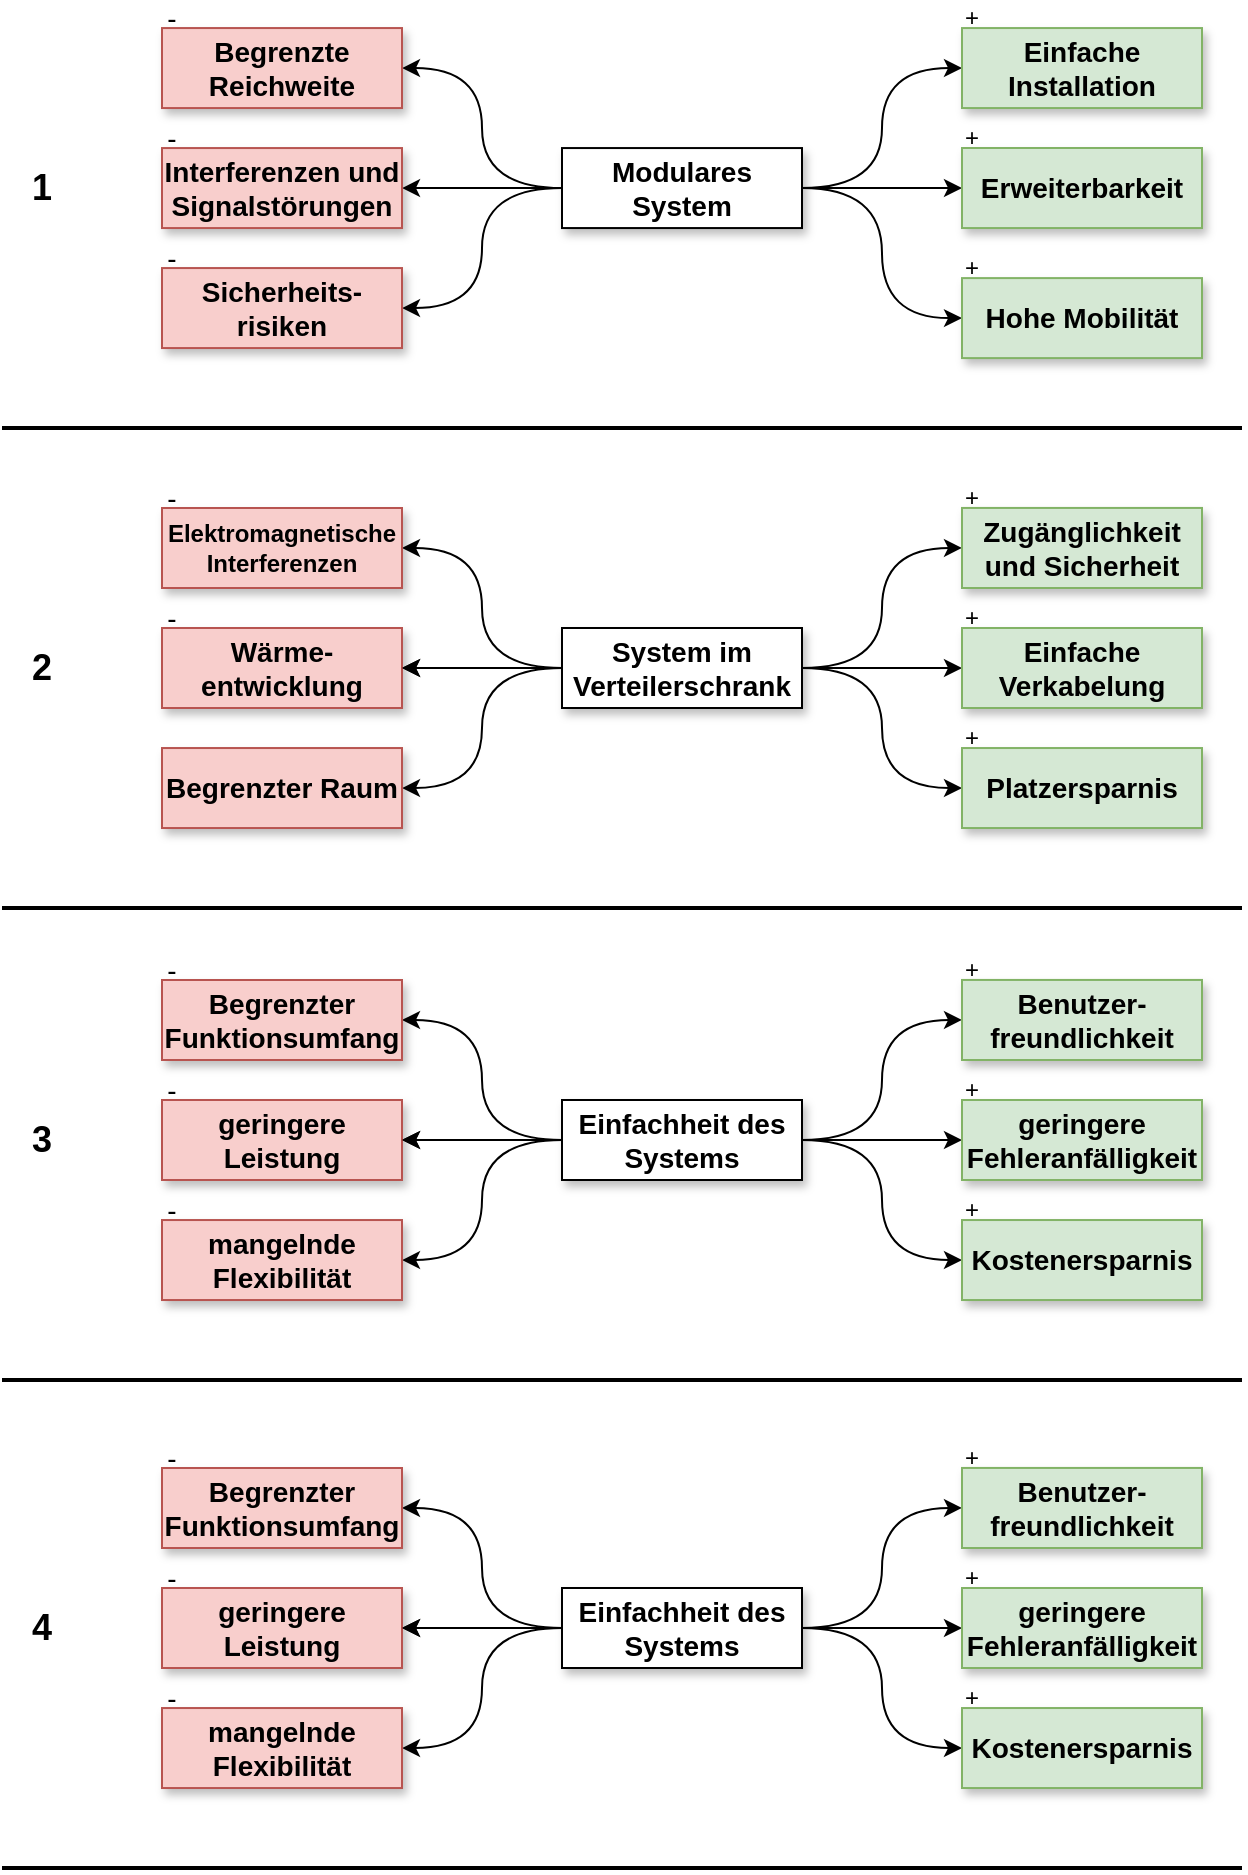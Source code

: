 <mxfile version="21.5.0" type="github">
  <diagram name="Page-1" id="929967ad-93f9-6ef4-fab6-5d389245f69c">
    <mxGraphModel dx="2593" dy="1324" grid="1" gridSize="10" guides="1" tooltips="1" connect="1" arrows="1" fold="1" page="1" pageScale="1.5" pageWidth="827" pageHeight="1169" background="none" math="0" shadow="0">
      <root>
        <mxCell id="0" style=";html=1;" />
        <mxCell id="1" style=";html=1;" parent="0" />
        <mxCell id="RZlHpujkm4N8venH7ORw-78" style="edgeStyle=orthogonalEdgeStyle;rounded=0;orthogonalLoop=1;jettySize=auto;html=1;exitX=1;exitY=0.5;exitDx=0;exitDy=0;entryX=0;entryY=0.5;entryDx=0;entryDy=0;curved=1;" edge="1" parent="1" source="RZlHpujkm4N8venH7ORw-34" target="RZlHpujkm4N8venH7ORw-35">
          <mxGeometry relative="1" as="geometry" />
        </mxCell>
        <mxCell id="RZlHpujkm4N8venH7ORw-79" style="edgeStyle=orthogonalEdgeStyle;rounded=0;orthogonalLoop=1;jettySize=auto;html=1;exitX=0;exitY=0.5;exitDx=0;exitDy=0;entryX=1;entryY=0.5;entryDx=0;entryDy=0;curved=1;" edge="1" parent="1" source="RZlHpujkm4N8venH7ORw-34" target="RZlHpujkm4N8venH7ORw-40">
          <mxGeometry relative="1" as="geometry" />
        </mxCell>
        <mxCell id="RZlHpujkm4N8venH7ORw-80" style="edgeStyle=orthogonalEdgeStyle;rounded=0;orthogonalLoop=1;jettySize=auto;html=1;exitX=1;exitY=0.5;exitDx=0;exitDy=0;entryX=0;entryY=0.5;entryDx=0;entryDy=0;curved=1;" edge="1" parent="1" source="RZlHpujkm4N8venH7ORw-34" target="RZlHpujkm4N8venH7ORw-36">
          <mxGeometry relative="1" as="geometry" />
        </mxCell>
        <mxCell id="RZlHpujkm4N8venH7ORw-81" style="edgeStyle=orthogonalEdgeStyle;rounded=0;orthogonalLoop=1;jettySize=auto;html=1;exitX=0;exitY=0.5;exitDx=0;exitDy=0;entryX=1;entryY=0.5;entryDx=0;entryDy=0;" edge="1" parent="1" source="RZlHpujkm4N8venH7ORw-34" target="RZlHpujkm4N8venH7ORw-39">
          <mxGeometry relative="1" as="geometry" />
        </mxCell>
        <mxCell id="RZlHpujkm4N8venH7ORw-82" style="edgeStyle=orthogonalEdgeStyle;rounded=0;orthogonalLoop=1;jettySize=auto;html=1;exitX=1;exitY=0.5;exitDx=0;exitDy=0;entryX=0;entryY=0.5;entryDx=0;entryDy=0;curved=1;" edge="1" parent="1" source="RZlHpujkm4N8venH7ORw-34" target="RZlHpujkm4N8venH7ORw-37">
          <mxGeometry relative="1" as="geometry" />
        </mxCell>
        <mxCell id="RZlHpujkm4N8venH7ORw-83" style="edgeStyle=orthogonalEdgeStyle;rounded=0;orthogonalLoop=1;jettySize=auto;html=1;exitX=0;exitY=0.5;exitDx=0;exitDy=0;entryX=1;entryY=0.5;entryDx=0;entryDy=0;curved=1;" edge="1" parent="1" source="RZlHpujkm4N8venH7ORw-34" target="RZlHpujkm4N8venH7ORw-38">
          <mxGeometry relative="1" as="geometry" />
        </mxCell>
        <mxCell id="RZlHpujkm4N8venH7ORw-34" value="System im Verteilerschrank" style="rounded=0;whiteSpace=wrap;html=1;fontStyle=1;fontSize=14;shadow=1;" vertex="1" parent="1">
          <mxGeometry x="400" y="500" width="120" height="40" as="geometry" />
        </mxCell>
        <mxCell id="RZlHpujkm4N8venH7ORw-35" value="Platzersparnis" style="whiteSpace=wrap;html=1;fontSize=14;rounded=0;fontStyle=1;fillColor=#d5e8d4;strokeColor=#82b366;shadow=1;" vertex="1" parent="1">
          <mxGeometry x="600" y="560.02" width="120" height="40" as="geometry" />
        </mxCell>
        <mxCell id="RZlHpujkm4N8venH7ORw-36" value="Einfache Verkabelung" style="whiteSpace=wrap;html=1;fontSize=14;rounded=0;fontStyle=1;fillColor=#d5e8d4;strokeColor=#82b366;shadow=1;" vertex="1" parent="1">
          <mxGeometry x="600" y="500" width="120" height="40" as="geometry" />
        </mxCell>
        <mxCell id="RZlHpujkm4N8venH7ORw-37" value="Zugänglichkeit und Sicherheit" style="whiteSpace=wrap;html=1;fontSize=14;rounded=0;fontStyle=1;fillColor=#d5e8d4;strokeColor=#82b366;shadow=1;" vertex="1" parent="1">
          <mxGeometry x="600" y="439.97" width="120" height="40.03" as="geometry" />
        </mxCell>
        <mxCell id="RZlHpujkm4N8venH7ORw-38" value="Elektromagnetische Interferenzen" style="whiteSpace=wrap;html=1;fontSize=12;rounded=0;fontStyle=1;fillColor=#f8cecc;strokeColor=#b85450;shadow=1;" vertex="1" parent="1">
          <mxGeometry x="200" y="440" width="120" height="40" as="geometry" />
        </mxCell>
        <mxCell id="RZlHpujkm4N8venH7ORw-39" value="Wärme-entwicklung" style="whiteSpace=wrap;html=1;fontSize=14;rounded=0;fontStyle=1;fillColor=#f8cecc;strokeColor=#b85450;shadow=1;" vertex="1" parent="1">
          <mxGeometry x="200" y="500" width="120" height="40" as="geometry" />
        </mxCell>
        <mxCell id="RZlHpujkm4N8venH7ORw-40" value="Begrenzter Raum" style="whiteSpace=wrap;html=1;fontSize=14;rounded=0;fontStyle=1;fillColor=#f8cecc;strokeColor=#b85450;shadow=1;" vertex="1" parent="1">
          <mxGeometry x="200" y="560.02" width="120" height="40" as="geometry" />
        </mxCell>
        <mxCell id="RZlHpujkm4N8venH7ORw-43" value="" style="endArrow=none;html=1;rounded=0;strokeWidth=2;" edge="1" parent="1">
          <mxGeometry width="50" height="50" relative="1" as="geometry">
            <mxPoint x="120" y="640" as="sourcePoint" />
            <mxPoint x="740" y="640" as="targetPoint" />
          </mxGeometry>
        </mxCell>
        <mxCell id="RZlHpujkm4N8venH7ORw-44" value="2" style="rounded=0;whiteSpace=wrap;html=1;strokeColor=none;fontSize=18;fontStyle=1;fillColor=none;" vertex="1" parent="1">
          <mxGeometry x="120" y="500" width="40" height="40" as="geometry" />
        </mxCell>
        <mxCell id="RZlHpujkm4N8venH7ORw-45" value="+" style="rounded=0;whiteSpace=wrap;html=1;fillColor=none;strokeColor=none;" vertex="1" parent="1">
          <mxGeometry x="600" y="549.99" width="10" height="10" as="geometry" />
        </mxCell>
        <mxCell id="RZlHpujkm4N8venH7ORw-46" value="+" style="rounded=0;whiteSpace=wrap;html=1;fillColor=none;strokeColor=none;" vertex="1" parent="1">
          <mxGeometry x="600" y="489.97" width="10" height="10" as="geometry" />
        </mxCell>
        <mxCell id="RZlHpujkm4N8venH7ORw-47" value="+" style="rounded=0;whiteSpace=wrap;html=1;fillColor=none;strokeColor=none;" vertex="1" parent="1">
          <mxGeometry x="600" y="430" width="10" height="10" as="geometry" />
        </mxCell>
        <mxCell id="RZlHpujkm4N8venH7ORw-48" value="-" style="rounded=0;whiteSpace=wrap;html=1;fillColor=none;strokeColor=none;fontSize=14;" vertex="1" parent="1">
          <mxGeometry x="200" y="570" width="10" height="10" as="geometry" />
        </mxCell>
        <mxCell id="RZlHpujkm4N8venH7ORw-49" value="-" style="rounded=0;whiteSpace=wrap;html=1;fillColor=none;strokeColor=none;fontSize=14;" vertex="1" parent="1">
          <mxGeometry x="200" y="490" width="10" height="10" as="geometry" />
        </mxCell>
        <mxCell id="RZlHpujkm4N8venH7ORw-50" value="-" style="rounded=0;whiteSpace=wrap;html=1;fillColor=none;strokeColor=none;fontSize=14;" vertex="1" parent="1">
          <mxGeometry x="200" y="430" width="10" height="10" as="geometry" />
        </mxCell>
        <mxCell id="RZlHpujkm4N8venH7ORw-72" style="edgeStyle=orthogonalEdgeStyle;rounded=0;orthogonalLoop=1;jettySize=auto;html=1;exitX=0;exitY=0.5;exitDx=0;exitDy=0;entryX=1;entryY=0.5;entryDx=0;entryDy=0;curved=1;" edge="1" parent="1" source="RZlHpujkm4N8venH7ORw-55" target="RZlHpujkm4N8venH7ORw-60">
          <mxGeometry relative="1" as="geometry" />
        </mxCell>
        <mxCell id="RZlHpujkm4N8venH7ORw-73" style="edgeStyle=orthogonalEdgeStyle;rounded=0;orthogonalLoop=1;jettySize=auto;html=1;exitX=0;exitY=0.5;exitDx=0;exitDy=0;entryX=1;entryY=0.5;entryDx=0;entryDy=0;curved=1;" edge="1" parent="1" source="RZlHpujkm4N8venH7ORw-55" target="RZlHpujkm4N8venH7ORw-59">
          <mxGeometry relative="1" as="geometry" />
        </mxCell>
        <mxCell id="RZlHpujkm4N8venH7ORw-74" style="edgeStyle=orthogonalEdgeStyle;rounded=0;orthogonalLoop=1;jettySize=auto;html=1;exitX=0;exitY=0.5;exitDx=0;exitDy=0;entryX=1;entryY=0.5;entryDx=0;entryDy=0;curved=1;" edge="1" parent="1" source="RZlHpujkm4N8venH7ORw-55" target="RZlHpujkm4N8venH7ORw-61">
          <mxGeometry relative="1" as="geometry" />
        </mxCell>
        <mxCell id="RZlHpujkm4N8venH7ORw-75" style="edgeStyle=orthogonalEdgeStyle;rounded=0;orthogonalLoop=1;jettySize=auto;html=1;exitX=1;exitY=0.5;exitDx=0;exitDy=0;entryX=0;entryY=0.5;entryDx=0;entryDy=0;curved=1;" edge="1" parent="1" source="RZlHpujkm4N8venH7ORw-55" target="RZlHpujkm4N8venH7ORw-57">
          <mxGeometry relative="1" as="geometry" />
        </mxCell>
        <mxCell id="RZlHpujkm4N8venH7ORw-76" style="edgeStyle=orthogonalEdgeStyle;rounded=0;orthogonalLoop=1;jettySize=auto;html=1;exitX=1;exitY=0.5;exitDx=0;exitDy=0;entryX=0;entryY=0.5;entryDx=0;entryDy=0;curved=1;" edge="1" parent="1" source="RZlHpujkm4N8venH7ORw-55" target="RZlHpujkm4N8venH7ORw-58">
          <mxGeometry relative="1" as="geometry" />
        </mxCell>
        <mxCell id="RZlHpujkm4N8venH7ORw-77" style="edgeStyle=orthogonalEdgeStyle;rounded=0;orthogonalLoop=1;jettySize=auto;html=1;exitX=1;exitY=0.5;exitDx=0;exitDy=0;entryX=0;entryY=0.5;entryDx=0;entryDy=0;curved=1;" edge="1" parent="1" source="RZlHpujkm4N8venH7ORw-55" target="RZlHpujkm4N8venH7ORw-56">
          <mxGeometry relative="1" as="geometry" />
        </mxCell>
        <mxCell id="RZlHpujkm4N8venH7ORw-55" value="Modulares System" style="rounded=0;whiteSpace=wrap;html=1;fontStyle=1;fontSize=14;shadow=1;" vertex="1" parent="1">
          <mxGeometry x="400" y="260.03" width="120" height="40" as="geometry" />
        </mxCell>
        <mxCell id="RZlHpujkm4N8venH7ORw-56" value="Hohe Mobilität" style="whiteSpace=wrap;html=1;fontSize=14;rounded=0;fontStyle=1;fillColor=#d5e8d4;strokeColor=#82b366;shadow=1;" vertex="1" parent="1">
          <mxGeometry x="600" y="325.05" width="120" height="40" as="geometry" />
        </mxCell>
        <mxCell id="RZlHpujkm4N8venH7ORw-57" value="Einfache Installation" style="whiteSpace=wrap;html=1;fontSize=14;rounded=0;fontStyle=1;fillColor=#d5e8d4;strokeColor=#82b366;shadow=1;" vertex="1" parent="1">
          <mxGeometry x="600" y="200.03" width="120" height="40" as="geometry" />
        </mxCell>
        <mxCell id="RZlHpujkm4N8venH7ORw-58" value="Erweiterbarkeit" style="whiteSpace=wrap;html=1;fontSize=14;rounded=0;fontStyle=1;fillColor=#d5e8d4;strokeColor=#82b366;shadow=1;" vertex="1" parent="1">
          <mxGeometry x="600" y="260" width="120" height="40.03" as="geometry" />
        </mxCell>
        <mxCell id="RZlHpujkm4N8venH7ORw-59" value="Interferenzen und Signalstörungen" style="whiteSpace=wrap;html=1;fontSize=14;rounded=0;fontStyle=1;fillColor=#f8cecc;strokeColor=#b85450;shadow=1;" vertex="1" parent="1">
          <mxGeometry x="200" y="260.03" width="120" height="40" as="geometry" />
        </mxCell>
        <mxCell id="RZlHpujkm4N8venH7ORw-60" value="Begrenzte Reichweite" style="whiteSpace=wrap;html=1;fontSize=14;rounded=0;fontStyle=1;fillColor=#f8cecc;strokeColor=#b85450;shadow=1;" vertex="1" parent="1">
          <mxGeometry x="200" y="200.03" width="120" height="40" as="geometry" />
        </mxCell>
        <mxCell id="RZlHpujkm4N8venH7ORw-61" value="Sicherheits-risiken" style="whiteSpace=wrap;html=1;fontSize=14;rounded=0;fontStyle=1;fillColor=#f8cecc;strokeColor=#b85450;shadow=1;" vertex="1" parent="1">
          <mxGeometry x="200" y="320.03" width="120" height="40" as="geometry" />
        </mxCell>
        <mxCell id="RZlHpujkm4N8venH7ORw-64" value="" style="endArrow=none;html=1;rounded=0;strokeWidth=2;" edge="1" parent="1">
          <mxGeometry width="50" height="50" relative="1" as="geometry">
            <mxPoint x="120" y="400.03" as="sourcePoint" />
            <mxPoint x="740" y="400.03" as="targetPoint" />
          </mxGeometry>
        </mxCell>
        <mxCell id="RZlHpujkm4N8venH7ORw-65" value="1" style="rounded=0;whiteSpace=wrap;html=1;strokeColor=none;fontSize=18;fontStyle=1;fillColor=none;" vertex="1" parent="1">
          <mxGeometry x="120" y="260.03" width="40" height="40" as="geometry" />
        </mxCell>
        <mxCell id="RZlHpujkm4N8venH7ORw-66" value="+" style="rounded=0;whiteSpace=wrap;html=1;fillColor=none;strokeColor=none;" vertex="1" parent="1">
          <mxGeometry x="600" y="315.02" width="10" height="10" as="geometry" />
        </mxCell>
        <mxCell id="RZlHpujkm4N8venH7ORw-67" value="+" style="rounded=0;whiteSpace=wrap;html=1;fillColor=none;strokeColor=none;" vertex="1" parent="1">
          <mxGeometry x="600" y="190" width="10" height="10" as="geometry" />
        </mxCell>
        <mxCell id="RZlHpujkm4N8venH7ORw-68" value="+" style="rounded=0;whiteSpace=wrap;html=1;fillColor=none;strokeColor=none;" vertex="1" parent="1">
          <mxGeometry x="600" y="250.03" width="10" height="10" as="geometry" />
        </mxCell>
        <mxCell id="RZlHpujkm4N8venH7ORw-69" value="-" style="rounded=0;whiteSpace=wrap;html=1;fillColor=none;strokeColor=none;fontSize=14;" vertex="1" parent="1">
          <mxGeometry x="200" y="310.03" width="10" height="10" as="geometry" />
        </mxCell>
        <mxCell id="RZlHpujkm4N8venH7ORw-70" value="-" style="rounded=0;whiteSpace=wrap;html=1;fillColor=none;strokeColor=none;fontSize=14;" vertex="1" parent="1">
          <mxGeometry x="200" y="190.03" width="10" height="10" as="geometry" />
        </mxCell>
        <mxCell id="RZlHpujkm4N8venH7ORw-71" value="-" style="rounded=0;whiteSpace=wrap;html=1;fillColor=none;strokeColor=none;fontSize=14;" vertex="1" parent="1">
          <mxGeometry x="200" y="250.03" width="10" height="10" as="geometry" />
        </mxCell>
        <mxCell id="RZlHpujkm4N8venH7ORw-85" style="edgeStyle=orthogonalEdgeStyle;rounded=0;orthogonalLoop=1;jettySize=auto;html=1;exitX=0;exitY=0.5;exitDx=0;exitDy=0;entryX=1;entryY=0.5;entryDx=0;entryDy=0;curved=1;" edge="1" parent="1">
          <mxGeometry relative="1" as="geometry">
            <mxPoint x="400" y="519.99" as="sourcePoint" />
            <mxPoint x="320" y="519.99" as="targetPoint" />
          </mxGeometry>
        </mxCell>
        <mxCell id="RZlHpujkm4N8venH7ORw-87" style="edgeStyle=orthogonalEdgeStyle;rounded=0;orthogonalLoop=1;jettySize=auto;html=1;exitX=1;exitY=0.5;exitDx=0;exitDy=0;entryX=0;entryY=0.5;entryDx=0;entryDy=0;curved=1;" edge="1" source="RZlHpujkm4N8venH7ORw-93" target="RZlHpujkm4N8venH7ORw-94" parent="1">
          <mxGeometry relative="1" as="geometry" />
        </mxCell>
        <mxCell id="RZlHpujkm4N8venH7ORw-88" style="edgeStyle=orthogonalEdgeStyle;rounded=0;orthogonalLoop=1;jettySize=auto;html=1;exitX=0;exitY=0.5;exitDx=0;exitDy=0;entryX=1;entryY=0.5;entryDx=0;entryDy=0;curved=1;" edge="1" source="RZlHpujkm4N8venH7ORw-93" target="RZlHpujkm4N8venH7ORw-99" parent="1">
          <mxGeometry relative="1" as="geometry" />
        </mxCell>
        <mxCell id="RZlHpujkm4N8venH7ORw-89" style="edgeStyle=orthogonalEdgeStyle;rounded=0;orthogonalLoop=1;jettySize=auto;html=1;exitX=1;exitY=0.5;exitDx=0;exitDy=0;entryX=0;entryY=0.5;entryDx=0;entryDy=0;curved=1;" edge="1" source="RZlHpujkm4N8venH7ORw-93" target="RZlHpujkm4N8venH7ORw-95" parent="1">
          <mxGeometry relative="1" as="geometry" />
        </mxCell>
        <mxCell id="RZlHpujkm4N8venH7ORw-90" style="edgeStyle=orthogonalEdgeStyle;rounded=0;orthogonalLoop=1;jettySize=auto;html=1;exitX=0;exitY=0.5;exitDx=0;exitDy=0;entryX=1;entryY=0.5;entryDx=0;entryDy=0;" edge="1" source="RZlHpujkm4N8venH7ORw-93" target="RZlHpujkm4N8venH7ORw-98" parent="1">
          <mxGeometry relative="1" as="geometry" />
        </mxCell>
        <mxCell id="RZlHpujkm4N8venH7ORw-91" style="edgeStyle=orthogonalEdgeStyle;rounded=0;orthogonalLoop=1;jettySize=auto;html=1;exitX=1;exitY=0.5;exitDx=0;exitDy=0;entryX=0;entryY=0.5;entryDx=0;entryDy=0;curved=1;" edge="1" source="RZlHpujkm4N8venH7ORw-93" target="RZlHpujkm4N8venH7ORw-96" parent="1">
          <mxGeometry relative="1" as="geometry" />
        </mxCell>
        <mxCell id="RZlHpujkm4N8venH7ORw-92" style="edgeStyle=orthogonalEdgeStyle;rounded=0;orthogonalLoop=1;jettySize=auto;html=1;exitX=0;exitY=0.5;exitDx=0;exitDy=0;entryX=1;entryY=0.5;entryDx=0;entryDy=0;curved=1;" edge="1" source="RZlHpujkm4N8venH7ORw-93" target="RZlHpujkm4N8venH7ORw-97" parent="1">
          <mxGeometry relative="1" as="geometry" />
        </mxCell>
        <mxCell id="RZlHpujkm4N8venH7ORw-93" value="Einfachheit des Systems" style="rounded=0;whiteSpace=wrap;html=1;fontStyle=1;fontSize=14;shadow=1;" vertex="1" parent="1">
          <mxGeometry x="400" y="736" width="120" height="40" as="geometry" />
        </mxCell>
        <mxCell id="RZlHpujkm4N8venH7ORw-94" value="Kostenersparnis" style="whiteSpace=wrap;html=1;fontSize=14;rounded=0;fontStyle=1;fillColor=#d5e8d4;strokeColor=#82b366;shadow=1;" vertex="1" parent="1">
          <mxGeometry x="600" y="796.02" width="120" height="40" as="geometry" />
        </mxCell>
        <mxCell id="RZlHpujkm4N8venH7ORw-95" value="geringere Fehleranfälligkeit" style="whiteSpace=wrap;html=1;fontSize=14;rounded=0;fontStyle=1;fillColor=#d5e8d4;strokeColor=#82b366;shadow=1;" vertex="1" parent="1">
          <mxGeometry x="600" y="736" width="120" height="40" as="geometry" />
        </mxCell>
        <mxCell id="RZlHpujkm4N8venH7ORw-96" value="Benutzer-freundlichkeit" style="whiteSpace=wrap;html=1;fontSize=14;rounded=0;fontStyle=1;fillColor=#d5e8d4;strokeColor=#82b366;shadow=1;" vertex="1" parent="1">
          <mxGeometry x="600" y="675.97" width="120" height="40.03" as="geometry" />
        </mxCell>
        <mxCell id="RZlHpujkm4N8venH7ORw-97" value="Begrenzter Funktionsumfang" style="whiteSpace=wrap;html=1;fontSize=14;rounded=0;fontStyle=1;fillColor=#f8cecc;strokeColor=#b85450;shadow=1;" vertex="1" parent="1">
          <mxGeometry x="200" y="676" width="120" height="40" as="geometry" />
        </mxCell>
        <mxCell id="RZlHpujkm4N8venH7ORw-98" value="geringere Leistung" style="whiteSpace=wrap;html=1;fontSize=14;rounded=0;fontStyle=1;fillColor=#f8cecc;strokeColor=#b85450;shadow=1;" vertex="1" parent="1">
          <mxGeometry x="200" y="736" width="120" height="40" as="geometry" />
        </mxCell>
        <mxCell id="RZlHpujkm4N8venH7ORw-99" value="mangelnde Flexibilität" style="whiteSpace=wrap;html=1;fontSize=14;rounded=0;fontStyle=1;fillColor=#f8cecc;strokeColor=#b85450;shadow=1;" vertex="1" parent="1">
          <mxGeometry x="200" y="796.02" width="120" height="40" as="geometry" />
        </mxCell>
        <mxCell id="RZlHpujkm4N8venH7ORw-100" value="" style="endArrow=none;html=1;rounded=0;strokeWidth=2;" edge="1" parent="1">
          <mxGeometry width="50" height="50" relative="1" as="geometry">
            <mxPoint x="120" y="876" as="sourcePoint" />
            <mxPoint x="740" y="876" as="targetPoint" />
          </mxGeometry>
        </mxCell>
        <mxCell id="RZlHpujkm4N8venH7ORw-101" value="3" style="rounded=0;whiteSpace=wrap;html=1;strokeColor=none;fontSize=18;fontStyle=1;fillColor=none;" vertex="1" parent="1">
          <mxGeometry x="120" y="736" width="40" height="40" as="geometry" />
        </mxCell>
        <mxCell id="RZlHpujkm4N8venH7ORw-102" value="+" style="rounded=0;whiteSpace=wrap;html=1;fillColor=none;strokeColor=none;" vertex="1" parent="1">
          <mxGeometry x="600" y="785.99" width="10" height="10" as="geometry" />
        </mxCell>
        <mxCell id="RZlHpujkm4N8venH7ORw-103" value="+" style="rounded=0;whiteSpace=wrap;html=1;fillColor=none;strokeColor=none;" vertex="1" parent="1">
          <mxGeometry x="600" y="725.97" width="10" height="10" as="geometry" />
        </mxCell>
        <mxCell id="RZlHpujkm4N8venH7ORw-104" value="+" style="rounded=0;whiteSpace=wrap;html=1;fillColor=none;strokeColor=none;" vertex="1" parent="1">
          <mxGeometry x="600" y="666" width="10" height="10" as="geometry" />
        </mxCell>
        <mxCell id="RZlHpujkm4N8venH7ORw-105" value="-" style="rounded=0;whiteSpace=wrap;html=1;fillColor=none;strokeColor=none;fontSize=14;" vertex="1" parent="1">
          <mxGeometry x="200" y="786.02" width="10" height="10" as="geometry" />
        </mxCell>
        <mxCell id="RZlHpujkm4N8venH7ORw-106" value="-" style="rounded=0;whiteSpace=wrap;html=1;fillColor=none;strokeColor=none;fontSize=14;" vertex="1" parent="1">
          <mxGeometry x="200" y="726" width="10" height="10" as="geometry" />
        </mxCell>
        <mxCell id="RZlHpujkm4N8venH7ORw-107" value="-" style="rounded=0;whiteSpace=wrap;html=1;fillColor=none;strokeColor=none;fontSize=14;" vertex="1" parent="1">
          <mxGeometry x="200" y="666" width="10" height="10" as="geometry" />
        </mxCell>
        <mxCell id="RZlHpujkm4N8venH7ORw-108" style="edgeStyle=orthogonalEdgeStyle;rounded=0;orthogonalLoop=1;jettySize=auto;html=1;exitX=0;exitY=0.5;exitDx=0;exitDy=0;entryX=1;entryY=0.5;entryDx=0;entryDy=0;curved=1;" edge="1" parent="1">
          <mxGeometry relative="1" as="geometry">
            <mxPoint x="400" y="755.99" as="sourcePoint" />
            <mxPoint x="320" y="755.99" as="targetPoint" />
          </mxGeometry>
        </mxCell>
        <mxCell id="RZlHpujkm4N8venH7ORw-109" style="edgeStyle=orthogonalEdgeStyle;rounded=0;orthogonalLoop=1;jettySize=auto;html=1;exitX=1;exitY=0.5;exitDx=0;exitDy=0;entryX=0;entryY=0.5;entryDx=0;entryDy=0;curved=1;" edge="1" source="RZlHpujkm4N8venH7ORw-115" target="RZlHpujkm4N8venH7ORw-116" parent="1">
          <mxGeometry relative="1" as="geometry" />
        </mxCell>
        <mxCell id="RZlHpujkm4N8venH7ORw-110" style="edgeStyle=orthogonalEdgeStyle;rounded=0;orthogonalLoop=1;jettySize=auto;html=1;exitX=0;exitY=0.5;exitDx=0;exitDy=0;entryX=1;entryY=0.5;entryDx=0;entryDy=0;curved=1;" edge="1" source="RZlHpujkm4N8venH7ORw-115" target="RZlHpujkm4N8venH7ORw-121" parent="1">
          <mxGeometry relative="1" as="geometry" />
        </mxCell>
        <mxCell id="RZlHpujkm4N8venH7ORw-111" style="edgeStyle=orthogonalEdgeStyle;rounded=0;orthogonalLoop=1;jettySize=auto;html=1;exitX=1;exitY=0.5;exitDx=0;exitDy=0;entryX=0;entryY=0.5;entryDx=0;entryDy=0;curved=1;" edge="1" source="RZlHpujkm4N8venH7ORw-115" target="RZlHpujkm4N8venH7ORw-117" parent="1">
          <mxGeometry relative="1" as="geometry" />
        </mxCell>
        <mxCell id="RZlHpujkm4N8venH7ORw-112" style="edgeStyle=orthogonalEdgeStyle;rounded=0;orthogonalLoop=1;jettySize=auto;html=1;exitX=0;exitY=0.5;exitDx=0;exitDy=0;entryX=1;entryY=0.5;entryDx=0;entryDy=0;" edge="1" source="RZlHpujkm4N8venH7ORw-115" target="RZlHpujkm4N8venH7ORw-120" parent="1">
          <mxGeometry relative="1" as="geometry" />
        </mxCell>
        <mxCell id="RZlHpujkm4N8venH7ORw-113" style="edgeStyle=orthogonalEdgeStyle;rounded=0;orthogonalLoop=1;jettySize=auto;html=1;exitX=1;exitY=0.5;exitDx=0;exitDy=0;entryX=0;entryY=0.5;entryDx=0;entryDy=0;curved=1;" edge="1" source="RZlHpujkm4N8venH7ORw-115" target="RZlHpujkm4N8venH7ORw-118" parent="1">
          <mxGeometry relative="1" as="geometry" />
        </mxCell>
        <mxCell id="RZlHpujkm4N8venH7ORw-114" style="edgeStyle=orthogonalEdgeStyle;rounded=0;orthogonalLoop=1;jettySize=auto;html=1;exitX=0;exitY=0.5;exitDx=0;exitDy=0;entryX=1;entryY=0.5;entryDx=0;entryDy=0;curved=1;" edge="1" source="RZlHpujkm4N8venH7ORw-115" target="RZlHpujkm4N8venH7ORw-119" parent="1">
          <mxGeometry relative="1" as="geometry" />
        </mxCell>
        <mxCell id="RZlHpujkm4N8venH7ORw-115" value="Einfachheit des Systems" style="rounded=0;whiteSpace=wrap;html=1;fontStyle=1;fontSize=14;shadow=1;" vertex="1" parent="1">
          <mxGeometry x="400" y="980" width="120" height="40" as="geometry" />
        </mxCell>
        <mxCell id="RZlHpujkm4N8venH7ORw-116" value="Kostenersparnis" style="whiteSpace=wrap;html=1;fontSize=14;rounded=0;fontStyle=1;fillColor=#d5e8d4;strokeColor=#82b366;shadow=1;" vertex="1" parent="1">
          <mxGeometry x="600" y="1040.02" width="120" height="40" as="geometry" />
        </mxCell>
        <mxCell id="RZlHpujkm4N8venH7ORw-117" value="geringere Fehleranfälligkeit" style="whiteSpace=wrap;html=1;fontSize=14;rounded=0;fontStyle=1;fillColor=#d5e8d4;strokeColor=#82b366;shadow=1;" vertex="1" parent="1">
          <mxGeometry x="600" y="980" width="120" height="40" as="geometry" />
        </mxCell>
        <mxCell id="RZlHpujkm4N8venH7ORw-118" value="Benutzer-freundlichkeit" style="whiteSpace=wrap;html=1;fontSize=14;rounded=0;fontStyle=1;fillColor=#d5e8d4;strokeColor=#82b366;shadow=1;" vertex="1" parent="1">
          <mxGeometry x="600" y="919.97" width="120" height="40.03" as="geometry" />
        </mxCell>
        <mxCell id="RZlHpujkm4N8venH7ORw-119" value="Begrenzter Funktionsumfang" style="whiteSpace=wrap;html=1;fontSize=14;rounded=0;fontStyle=1;fillColor=#f8cecc;strokeColor=#b85450;shadow=1;" vertex="1" parent="1">
          <mxGeometry x="200" y="920" width="120" height="40" as="geometry" />
        </mxCell>
        <mxCell id="RZlHpujkm4N8venH7ORw-120" value="geringere Leistung" style="whiteSpace=wrap;html=1;fontSize=14;rounded=0;fontStyle=1;fillColor=#f8cecc;strokeColor=#b85450;shadow=1;" vertex="1" parent="1">
          <mxGeometry x="200" y="980" width="120" height="40" as="geometry" />
        </mxCell>
        <mxCell id="RZlHpujkm4N8venH7ORw-121" value="mangelnde Flexibilität" style="whiteSpace=wrap;html=1;fontSize=14;rounded=0;fontStyle=1;fillColor=#f8cecc;strokeColor=#b85450;shadow=1;" vertex="1" parent="1">
          <mxGeometry x="200" y="1040.02" width="120" height="40" as="geometry" />
        </mxCell>
        <mxCell id="RZlHpujkm4N8venH7ORw-122" value="" style="endArrow=none;html=1;rounded=0;strokeWidth=2;" edge="1" parent="1">
          <mxGeometry width="50" height="50" relative="1" as="geometry">
            <mxPoint x="120" y="1120" as="sourcePoint" />
            <mxPoint x="740" y="1120" as="targetPoint" />
          </mxGeometry>
        </mxCell>
        <mxCell id="RZlHpujkm4N8venH7ORw-123" value="4" style="rounded=0;whiteSpace=wrap;html=1;strokeColor=none;fontSize=18;fontStyle=1;fillColor=none;" vertex="1" parent="1">
          <mxGeometry x="120" y="980" width="40" height="40" as="geometry" />
        </mxCell>
        <mxCell id="RZlHpujkm4N8venH7ORw-124" value="+" style="rounded=0;whiteSpace=wrap;html=1;fillColor=none;strokeColor=none;" vertex="1" parent="1">
          <mxGeometry x="600" y="1029.99" width="10" height="10" as="geometry" />
        </mxCell>
        <mxCell id="RZlHpujkm4N8venH7ORw-125" value="+" style="rounded=0;whiteSpace=wrap;html=1;fillColor=none;strokeColor=none;" vertex="1" parent="1">
          <mxGeometry x="600" y="969.97" width="10" height="10" as="geometry" />
        </mxCell>
        <mxCell id="RZlHpujkm4N8venH7ORw-126" value="+" style="rounded=0;whiteSpace=wrap;html=1;fillColor=none;strokeColor=none;" vertex="1" parent="1">
          <mxGeometry x="600" y="910" width="10" height="10" as="geometry" />
        </mxCell>
        <mxCell id="RZlHpujkm4N8venH7ORw-127" value="-" style="rounded=0;whiteSpace=wrap;html=1;fillColor=none;strokeColor=none;fontSize=14;" vertex="1" parent="1">
          <mxGeometry x="200" y="1030.02" width="10" height="10" as="geometry" />
        </mxCell>
        <mxCell id="RZlHpujkm4N8venH7ORw-128" value="-" style="rounded=0;whiteSpace=wrap;html=1;fillColor=none;strokeColor=none;fontSize=14;" vertex="1" parent="1">
          <mxGeometry x="200" y="970" width="10" height="10" as="geometry" />
        </mxCell>
        <mxCell id="RZlHpujkm4N8venH7ORw-129" value="-" style="rounded=0;whiteSpace=wrap;html=1;fillColor=none;strokeColor=none;fontSize=14;" vertex="1" parent="1">
          <mxGeometry x="200" y="910" width="10" height="10" as="geometry" />
        </mxCell>
        <mxCell id="RZlHpujkm4N8venH7ORw-130" style="edgeStyle=orthogonalEdgeStyle;rounded=0;orthogonalLoop=1;jettySize=auto;html=1;exitX=0;exitY=0.5;exitDx=0;exitDy=0;entryX=1;entryY=0.5;entryDx=0;entryDy=0;curved=1;" edge="1" parent="1">
          <mxGeometry relative="1" as="geometry">
            <mxPoint x="400" y="999.99" as="sourcePoint" />
            <mxPoint x="320" y="999.99" as="targetPoint" />
          </mxGeometry>
        </mxCell>
      </root>
    </mxGraphModel>
  </diagram>
</mxfile>
